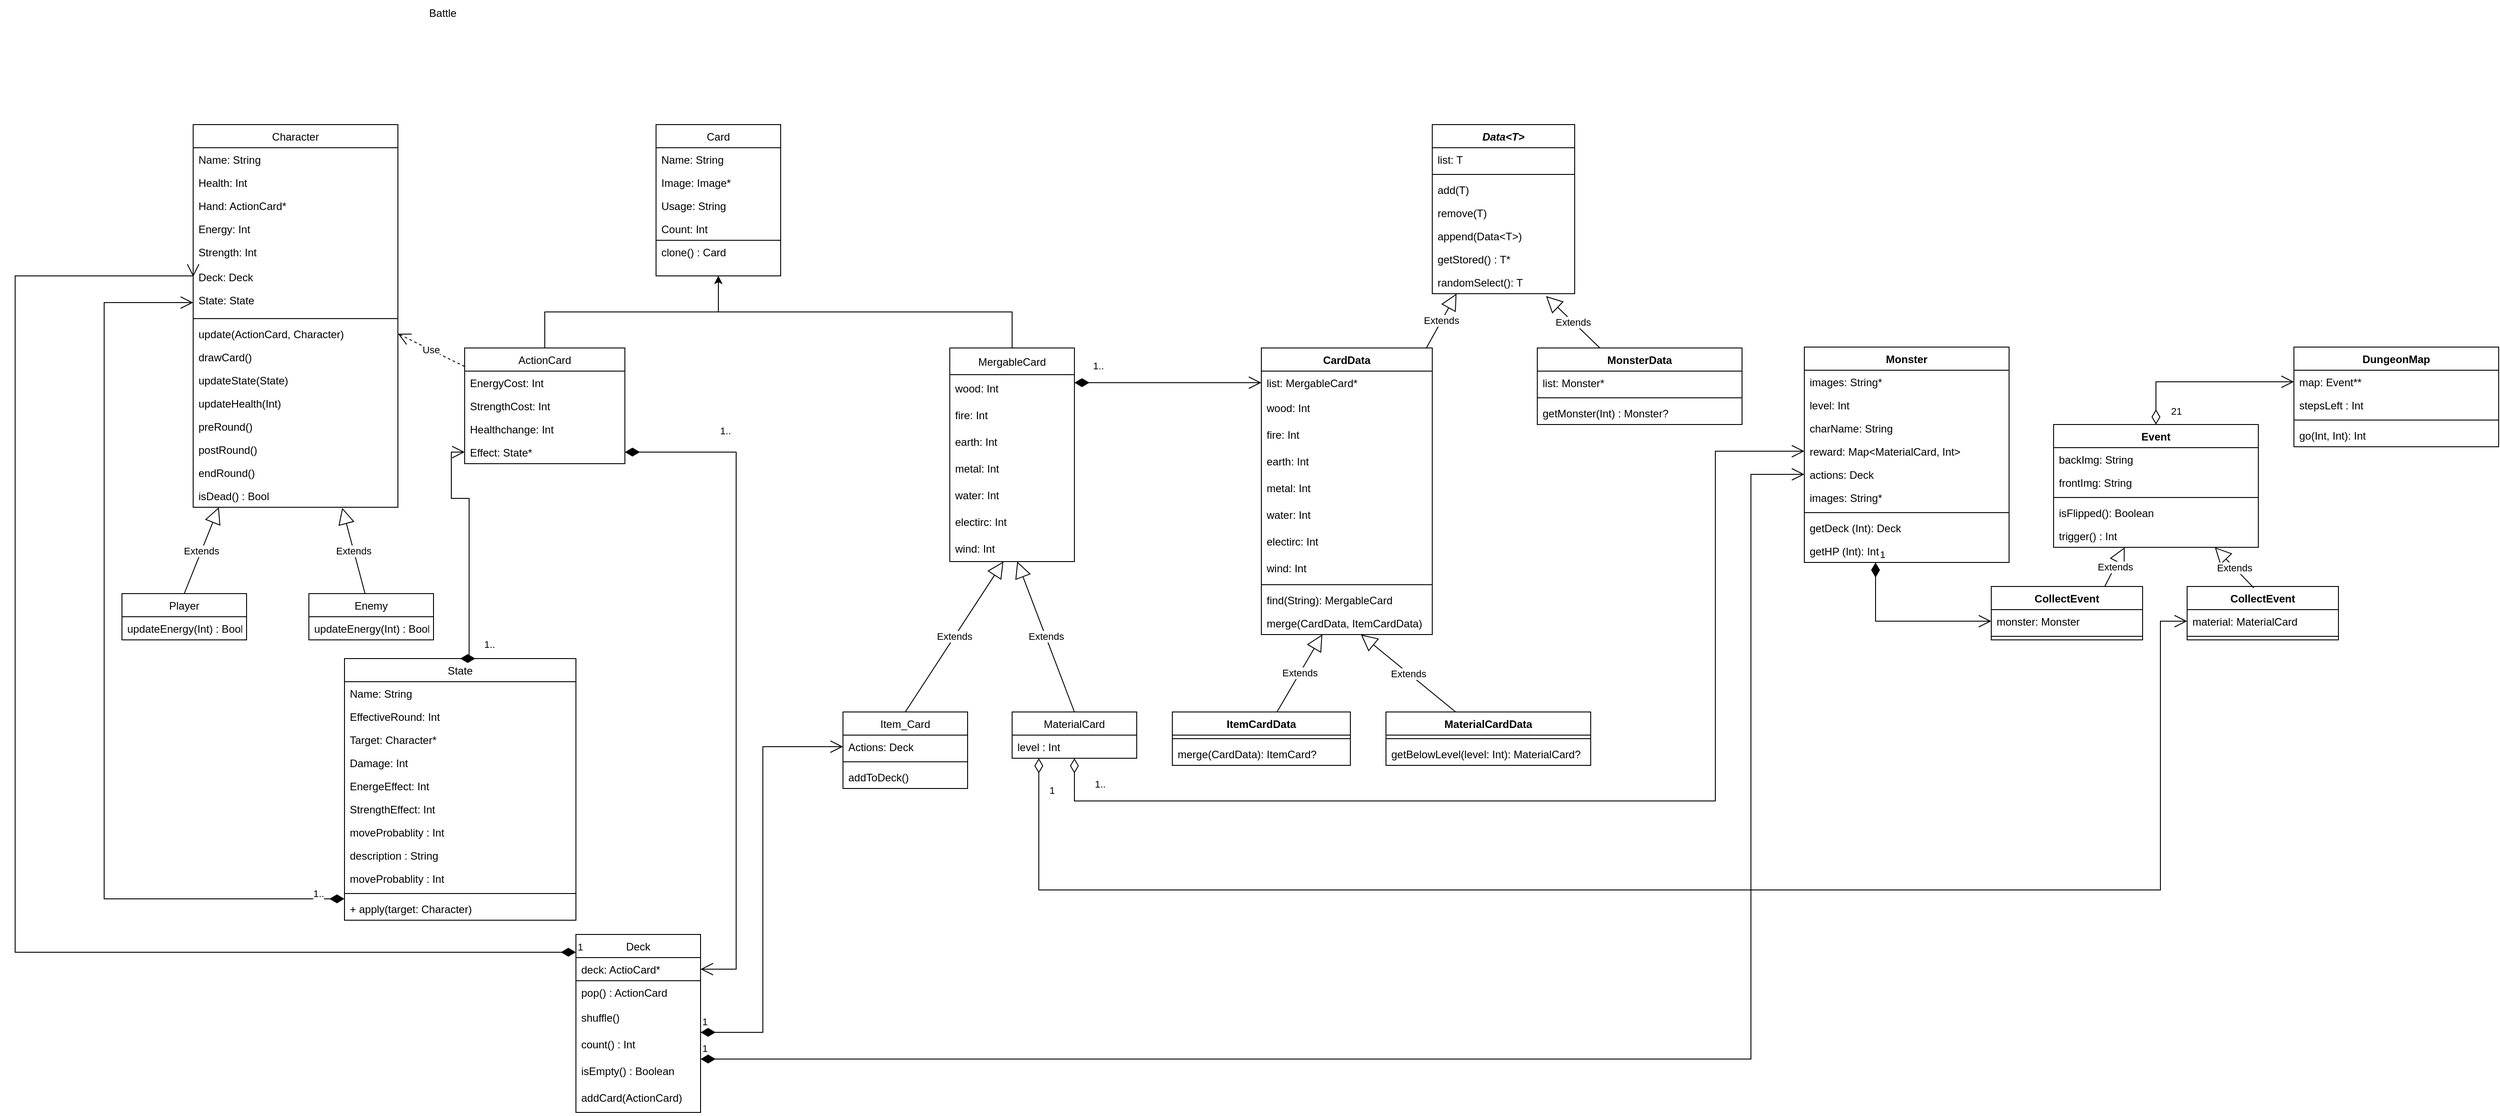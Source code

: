 <mxfile version="20.1.1" type="github">
  <diagram id="cSIMa4QUHb6lEiOD89_U" name="Page-1">
    <mxGraphModel dx="2714" dy="2231" grid="1" gridSize="10" guides="1" tooltips="1" connect="1" arrows="1" fold="1" page="1" pageScale="1" pageWidth="827" pageHeight="1169" math="0" shadow="0">
      <root>
        <mxCell id="0" />
        <mxCell id="1" parent="0" />
        <mxCell id="EJ1EdjsebkWO272Hhb9x-1" value="Player" style="swimlane;fontStyle=0;childLayout=stackLayout;horizontal=1;startSize=26;fillColor=none;horizontalStack=0;resizeParent=1;resizeParentMax=0;resizeLast=0;collapsible=1;marginBottom=0;" parent="1" vertex="1">
          <mxGeometry x="-270" y="-233" width="140" height="52" as="geometry" />
        </mxCell>
        <mxCell id="ngEIwyH2J2gvdWESKETZ-68" value="updateEnergy(Int) : Bool" style="text;strokeColor=default;fillColor=none;align=left;verticalAlign=top;spacingLeft=4;spacingRight=4;overflow=hidden;rotatable=0;points=[[0,0.5],[1,0.5]];portConstraint=eastwest;" vertex="1" parent="EJ1EdjsebkWO272Hhb9x-1">
          <mxGeometry y="26" width="140" height="26" as="geometry" />
        </mxCell>
        <mxCell id="EJ1EdjsebkWO272Hhb9x-5" value="Character" style="swimlane;fontStyle=0;childLayout=stackLayout;horizontal=1;startSize=26;fillColor=none;horizontalStack=0;resizeParent=1;resizeParentMax=0;resizeLast=0;collapsible=1;marginBottom=0;" parent="1" vertex="1">
          <mxGeometry x="-190" y="-760" width="230" height="430" as="geometry" />
        </mxCell>
        <mxCell id="EJ1EdjsebkWO272Hhb9x-7" value="Name: String" style="text;strokeColor=none;fillColor=none;align=left;verticalAlign=top;spacingLeft=4;spacingRight=4;overflow=hidden;rotatable=0;points=[[0,0.5],[1,0.5]];portConstraint=eastwest;" parent="EJ1EdjsebkWO272Hhb9x-5" vertex="1">
          <mxGeometry y="26" width="230" height="26" as="geometry" />
        </mxCell>
        <mxCell id="EJ1EdjsebkWO272Hhb9x-6" value="Health: Int" style="text;strokeColor=none;fillColor=none;align=left;verticalAlign=top;spacingLeft=4;spacingRight=4;overflow=hidden;rotatable=0;points=[[0,0.5],[1,0.5]];portConstraint=eastwest;" parent="EJ1EdjsebkWO272Hhb9x-5" vertex="1">
          <mxGeometry y="52" width="230" height="26" as="geometry" />
        </mxCell>
        <mxCell id="EJ1EdjsebkWO272Hhb9x-19" value="Hand: ActionCard*" style="text;strokeColor=none;fillColor=none;align=left;verticalAlign=top;spacingLeft=4;spacingRight=4;overflow=hidden;rotatable=0;points=[[0,0.5],[1,0.5]];portConstraint=eastwest;" parent="EJ1EdjsebkWO272Hhb9x-5" vertex="1">
          <mxGeometry y="78" width="230" height="26" as="geometry" />
        </mxCell>
        <mxCell id="EJ1EdjsebkWO272Hhb9x-2" value="Energy: Int" style="text;strokeColor=none;fillColor=none;align=left;verticalAlign=top;spacingLeft=4;spacingRight=4;overflow=hidden;rotatable=0;points=[[0,0.5],[1,0.5]];portConstraint=eastwest;" parent="EJ1EdjsebkWO272Hhb9x-5" vertex="1">
          <mxGeometry y="104" width="230" height="26" as="geometry" />
        </mxCell>
        <mxCell id="EJ1EdjsebkWO272Hhb9x-36" value="Strength: Int " style="text;strokeColor=none;fillColor=none;align=left;verticalAlign=top;spacingLeft=4;spacingRight=4;overflow=hidden;rotatable=0;points=[[0,0.5],[1,0.5]];portConstraint=eastwest;" parent="EJ1EdjsebkWO272Hhb9x-5" vertex="1">
          <mxGeometry y="130" width="230" height="28" as="geometry" />
        </mxCell>
        <mxCell id="EJ1EdjsebkWO272Hhb9x-8" value="Deck: Deck" style="text;strokeColor=none;fillColor=none;align=left;verticalAlign=top;spacingLeft=4;spacingRight=4;overflow=hidden;rotatable=0;points=[[0,0.5],[1,0.5]];portConstraint=eastwest;" parent="EJ1EdjsebkWO272Hhb9x-5" vertex="1">
          <mxGeometry y="158" width="230" height="26" as="geometry" />
        </mxCell>
        <mxCell id="EJ1EdjsebkWO272Hhb9x-20" value="State: State" style="text;strokeColor=none;fillColor=none;align=left;verticalAlign=top;spacingLeft=4;spacingRight=4;overflow=hidden;rotatable=0;points=[[0,0.5],[1,0.5]];portConstraint=eastwest;" parent="EJ1EdjsebkWO272Hhb9x-5" vertex="1">
          <mxGeometry y="184" width="230" height="30" as="geometry" />
        </mxCell>
        <mxCell id="EJ1EdjsebkWO272Hhb9x-25" value="" style="line;strokeWidth=1;fillColor=none;align=left;verticalAlign=middle;spacingTop=-1;spacingLeft=3;spacingRight=3;rotatable=0;labelPosition=right;points=[];portConstraint=eastwest;" parent="EJ1EdjsebkWO272Hhb9x-5" vertex="1">
          <mxGeometry y="214" width="230" height="8" as="geometry" />
        </mxCell>
        <mxCell id="EJ1EdjsebkWO272Hhb9x-24" value="update(ActionCard, Character)" style="text;strokeColor=none;fillColor=none;align=left;verticalAlign=top;spacingLeft=4;spacingRight=4;overflow=hidden;rotatable=0;points=[[0,0.5],[1,0.5]];portConstraint=eastwest;" parent="EJ1EdjsebkWO272Hhb9x-5" vertex="1">
          <mxGeometry y="222" width="230" height="26" as="geometry" />
        </mxCell>
        <mxCell id="EJ1EdjsebkWO272Hhb9x-26" value="drawCard()" style="text;strokeColor=none;fillColor=none;align=left;verticalAlign=top;spacingLeft=4;spacingRight=4;overflow=hidden;rotatable=0;points=[[0,0.5],[1,0.5]];portConstraint=eastwest;" parent="EJ1EdjsebkWO272Hhb9x-5" vertex="1">
          <mxGeometry y="248" width="230" height="26" as="geometry" />
        </mxCell>
        <mxCell id="EJ1EdjsebkWO272Hhb9x-27" value="updateState(State)" style="text;strokeColor=none;fillColor=none;align=left;verticalAlign=top;spacingLeft=4;spacingRight=4;overflow=hidden;rotatable=0;points=[[0,0.5],[1,0.5]];portConstraint=eastwest;" parent="EJ1EdjsebkWO272Hhb9x-5" vertex="1">
          <mxGeometry y="274" width="230" height="26" as="geometry" />
        </mxCell>
        <mxCell id="EJ1EdjsebkWO272Hhb9x-34" value="updateHealth(Int)" style="text;strokeColor=none;fillColor=none;align=left;verticalAlign=top;spacingLeft=4;spacingRight=4;overflow=hidden;rotatable=0;points=[[0,0.5],[1,0.5]];portConstraint=eastwest;" parent="EJ1EdjsebkWO272Hhb9x-5" vertex="1">
          <mxGeometry y="300" width="230" height="26" as="geometry" />
        </mxCell>
        <mxCell id="ngEIwyH2J2gvdWESKETZ-41" value="preRound() " style="text;strokeColor=none;fillColor=none;align=left;verticalAlign=top;spacingLeft=4;spacingRight=4;overflow=hidden;rotatable=0;points=[[0,0.5],[1,0.5]];portConstraint=eastwest;" vertex="1" parent="EJ1EdjsebkWO272Hhb9x-5">
          <mxGeometry y="326" width="230" height="26" as="geometry" />
        </mxCell>
        <mxCell id="ngEIwyH2J2gvdWESKETZ-42" value="postRound() " style="text;strokeColor=none;fillColor=none;align=left;verticalAlign=top;spacingLeft=4;spacingRight=4;overflow=hidden;rotatable=0;points=[[0,0.5],[1,0.5]];portConstraint=eastwest;" vertex="1" parent="EJ1EdjsebkWO272Hhb9x-5">
          <mxGeometry y="352" width="230" height="26" as="geometry" />
        </mxCell>
        <mxCell id="EJ1EdjsebkWO272Hhb9x-42" value="endRound() " style="text;strokeColor=none;fillColor=none;align=left;verticalAlign=top;spacingLeft=4;spacingRight=4;overflow=hidden;rotatable=0;points=[[0,0.5],[1,0.5]];portConstraint=eastwest;" parent="EJ1EdjsebkWO272Hhb9x-5" vertex="1">
          <mxGeometry y="378" width="230" height="26" as="geometry" />
        </mxCell>
        <mxCell id="EJ1EdjsebkWO272Hhb9x-41" value="isDead() : Bool" style="text;strokeColor=none;fillColor=none;align=left;verticalAlign=top;spacingLeft=4;spacingRight=4;overflow=hidden;rotatable=0;points=[[0,0.5],[1,0.5]];portConstraint=eastwest;" parent="EJ1EdjsebkWO272Hhb9x-5" vertex="1">
          <mxGeometry y="404" width="230" height="26" as="geometry" />
        </mxCell>
        <mxCell id="EJ1EdjsebkWO272Hhb9x-14" value="Enemy" style="swimlane;fontStyle=0;childLayout=stackLayout;horizontal=1;startSize=26;fillColor=none;horizontalStack=0;resizeParent=1;resizeParentMax=0;resizeLast=0;collapsible=1;marginBottom=0;" parent="1" vertex="1">
          <mxGeometry x="-60" y="-233" width="140" height="52" as="geometry" />
        </mxCell>
        <mxCell id="ngEIwyH2J2gvdWESKETZ-70" value="updateEnergy(Int) : Bool" style="text;strokeColor=default;fillColor=none;align=left;verticalAlign=top;spacingLeft=4;spacingRight=4;overflow=hidden;rotatable=0;points=[[0,0.5],[1,0.5]];portConstraint=eastwest;" vertex="1" parent="EJ1EdjsebkWO272Hhb9x-14">
          <mxGeometry y="26" width="140" height="26" as="geometry" />
        </mxCell>
        <mxCell id="EJ1EdjsebkWO272Hhb9x-46" value="Card" style="swimlane;fontStyle=0;childLayout=stackLayout;horizontal=1;startSize=26;fillColor=none;horizontalStack=0;resizeParent=1;resizeParentMax=0;resizeLast=0;collapsible=1;marginBottom=0;" parent="1" vertex="1">
          <mxGeometry x="330" y="-760" width="140" height="170" as="geometry" />
        </mxCell>
        <mxCell id="EJ1EdjsebkWO272Hhb9x-47" value="Name: String" style="text;strokeColor=none;fillColor=none;align=left;verticalAlign=top;spacingLeft=4;spacingRight=4;overflow=hidden;rotatable=0;points=[[0,0.5],[1,0.5]];portConstraint=eastwest;" parent="EJ1EdjsebkWO272Hhb9x-46" vertex="1">
          <mxGeometry y="26" width="140" height="26" as="geometry" />
        </mxCell>
        <mxCell id="EJ1EdjsebkWO272Hhb9x-48" value="Image: Image*" style="text;strokeColor=none;fillColor=none;align=left;verticalAlign=top;spacingLeft=4;spacingRight=4;overflow=hidden;rotatable=0;points=[[0,0.5],[1,0.5]];portConstraint=eastwest;" parent="EJ1EdjsebkWO272Hhb9x-46" vertex="1">
          <mxGeometry y="52" width="140" height="26" as="geometry" />
        </mxCell>
        <mxCell id="ngEIwyH2J2gvdWESKETZ-14" value="Usage: String" style="text;strokeColor=none;fillColor=none;align=left;verticalAlign=top;spacingLeft=4;spacingRight=4;overflow=hidden;rotatable=0;points=[[0,0.5],[1,0.5]];portConstraint=eastwest;" vertex="1" parent="EJ1EdjsebkWO272Hhb9x-46">
          <mxGeometry y="78" width="140" height="26" as="geometry" />
        </mxCell>
        <mxCell id="EJ1EdjsebkWO272Hhb9x-57" value="Count: Int" style="text;strokeColor=none;fillColor=none;align=left;verticalAlign=top;spacingLeft=4;spacingRight=4;overflow=hidden;rotatable=0;points=[[0,0.5],[1,0.5]];portConstraint=eastwest;" parent="EJ1EdjsebkWO272Hhb9x-46" vertex="1">
          <mxGeometry y="104" width="140" height="26" as="geometry" />
        </mxCell>
        <mxCell id="ngEIwyH2J2gvdWESKETZ-13" value="clone() : Card" style="text;strokeColor=default;fillColor=none;align=left;verticalAlign=top;spacingLeft=4;spacingRight=4;overflow=hidden;rotatable=0;points=[[0,0.5],[1,0.5]];portConstraint=eastwest;" vertex="1" parent="EJ1EdjsebkWO272Hhb9x-46">
          <mxGeometry y="130" width="140" height="40" as="geometry" />
        </mxCell>
        <mxCell id="ngEIwyH2J2gvdWESKETZ-30" style="edgeStyle=orthogonalEdgeStyle;rounded=0;orthogonalLoop=1;jettySize=auto;html=1;exitX=0.5;exitY=0;exitDx=0;exitDy=0;" edge="1" parent="1" source="EJ1EdjsebkWO272Hhb9x-60" target="EJ1EdjsebkWO272Hhb9x-46">
          <mxGeometry relative="1" as="geometry" />
        </mxCell>
        <mxCell id="EJ1EdjsebkWO272Hhb9x-60" value="ActionCard" style="swimlane;fontStyle=0;childLayout=stackLayout;horizontal=1;startSize=26;fillColor=none;horizontalStack=0;resizeParent=1;resizeParentMax=0;resizeLast=0;collapsible=1;marginBottom=0;" parent="1" vertex="1">
          <mxGeometry x="115" y="-509" width="180" height="130" as="geometry" />
        </mxCell>
        <mxCell id="EJ1EdjsebkWO272Hhb9x-49" value="EnergyCost: Int" style="text;strokeColor=none;fillColor=none;align=left;verticalAlign=top;spacingLeft=4;spacingRight=4;overflow=hidden;rotatable=0;points=[[0,0.5],[1,0.5]];portConstraint=eastwest;" parent="EJ1EdjsebkWO272Hhb9x-60" vertex="1">
          <mxGeometry y="26" width="180" height="26" as="geometry" />
        </mxCell>
        <mxCell id="EJ1EdjsebkWO272Hhb9x-95" value="StrengthCost: Int" style="text;strokeColor=none;fillColor=none;align=left;verticalAlign=top;spacingLeft=4;spacingRight=4;overflow=hidden;rotatable=0;points=[[0,0.5],[1,0.5]];portConstraint=eastwest;" parent="EJ1EdjsebkWO272Hhb9x-60" vertex="1">
          <mxGeometry y="52" width="180" height="26" as="geometry" />
        </mxCell>
        <mxCell id="EJ1EdjsebkWO272Hhb9x-56" value="Healthchange: Int" style="text;strokeColor=none;fillColor=none;align=left;verticalAlign=top;spacingLeft=4;spacingRight=4;overflow=hidden;rotatable=0;points=[[0,0.5],[1,0.5]];portConstraint=eastwest;" parent="EJ1EdjsebkWO272Hhb9x-60" vertex="1">
          <mxGeometry y="78" width="180" height="26" as="geometry" />
        </mxCell>
        <mxCell id="EJ1EdjsebkWO272Hhb9x-97" value="Effect: State*" style="text;strokeColor=none;fillColor=none;align=left;verticalAlign=top;spacingLeft=4;spacingRight=4;overflow=hidden;rotatable=0;points=[[0,0.5],[1,0.5]];portConstraint=eastwest;" parent="EJ1EdjsebkWO272Hhb9x-60" vertex="1">
          <mxGeometry y="104" width="180" height="26" as="geometry" />
        </mxCell>
        <mxCell id="EJ1EdjsebkWO272Hhb9x-73" value="Item_Card" style="swimlane;fontStyle=0;childLayout=stackLayout;horizontal=1;startSize=26;fillColor=none;horizontalStack=0;resizeParent=1;resizeParentMax=0;resizeLast=0;collapsible=1;marginBottom=0;" parent="1" vertex="1">
          <mxGeometry x="540" y="-100" width="140" height="86" as="geometry" />
        </mxCell>
        <mxCell id="EJ1EdjsebkWO272Hhb9x-75" value="Actions: Deck" style="text;strokeColor=none;fillColor=none;align=left;verticalAlign=top;spacingLeft=4;spacingRight=4;overflow=hidden;rotatable=0;points=[[0,0.5],[1,0.5]];portConstraint=eastwest;" parent="EJ1EdjsebkWO272Hhb9x-73" vertex="1">
          <mxGeometry y="26" width="140" height="26" as="geometry" />
        </mxCell>
        <mxCell id="EJ1EdjsebkWO272Hhb9x-76" value="" style="line;strokeWidth=1;fillColor=none;align=left;verticalAlign=middle;spacingTop=-1;spacingLeft=3;spacingRight=3;rotatable=0;labelPosition=right;points=[];portConstraint=eastwest;" parent="EJ1EdjsebkWO272Hhb9x-73" vertex="1">
          <mxGeometry y="52" width="140" height="8" as="geometry" />
        </mxCell>
        <mxCell id="EJ1EdjsebkWO272Hhb9x-77" value="addToDeck()" style="text;strokeColor=none;fillColor=none;align=left;verticalAlign=top;spacingLeft=4;spacingRight=4;overflow=hidden;rotatable=0;points=[[0,0.5],[1,0.5]];portConstraint=eastwest;" parent="EJ1EdjsebkWO272Hhb9x-73" vertex="1">
          <mxGeometry y="60" width="140" height="26" as="geometry" />
        </mxCell>
        <mxCell id="EJ1EdjsebkWO272Hhb9x-78" value="MaterialCard" style="swimlane;fontStyle=0;childLayout=stackLayout;horizontal=1;startSize=26;fillColor=none;horizontalStack=0;resizeParent=1;resizeParentMax=0;resizeLast=0;collapsible=1;marginBottom=0;" parent="1" vertex="1">
          <mxGeometry x="730" y="-100" width="140" height="52" as="geometry" />
        </mxCell>
        <mxCell id="EJ1EdjsebkWO272Hhb9x-79" value="level : Int" style="text;strokeColor=none;fillColor=none;align=left;verticalAlign=top;spacingLeft=4;spacingRight=4;overflow=hidden;rotatable=0;points=[[0,0.5],[1,0.5]];portConstraint=eastwest;" parent="EJ1EdjsebkWO272Hhb9x-78" vertex="1">
          <mxGeometry y="26" width="140" height="26" as="geometry" />
        </mxCell>
        <mxCell id="EJ1EdjsebkWO272Hhb9x-98" value="State" style="swimlane;fontStyle=0;childLayout=stackLayout;horizontal=1;startSize=26;fillColor=none;horizontalStack=0;resizeParent=1;resizeParentMax=0;resizeLast=0;collapsible=1;marginBottom=0;" parent="1" vertex="1">
          <mxGeometry x="-20" y="-160" width="260" height="294" as="geometry" />
        </mxCell>
        <mxCell id="EJ1EdjsebkWO272Hhb9x-101" value="Name: String" style="text;strokeColor=none;fillColor=none;align=left;verticalAlign=top;spacingLeft=4;spacingRight=4;overflow=hidden;rotatable=0;points=[[0,0.5],[1,0.5]];portConstraint=eastwest;" parent="EJ1EdjsebkWO272Hhb9x-98" vertex="1">
          <mxGeometry y="26" width="260" height="26" as="geometry" />
        </mxCell>
        <mxCell id="EJ1EdjsebkWO272Hhb9x-99" value="EffectiveRound: Int" style="text;strokeColor=none;fillColor=none;align=left;verticalAlign=top;spacingLeft=4;spacingRight=4;overflow=hidden;rotatable=0;points=[[0,0.5],[1,0.5]];portConstraint=eastwest;" parent="EJ1EdjsebkWO272Hhb9x-98" vertex="1">
          <mxGeometry y="52" width="260" height="26" as="geometry" />
        </mxCell>
        <mxCell id="EJ1EdjsebkWO272Hhb9x-105" value="Target: Character*" style="text;strokeColor=none;fillColor=none;align=left;verticalAlign=top;spacingLeft=4;spacingRight=4;overflow=hidden;rotatable=0;points=[[0,0.5],[1,0.5]];portConstraint=eastwest;" parent="EJ1EdjsebkWO272Hhb9x-98" vertex="1">
          <mxGeometry y="78" width="260" height="26" as="geometry" />
        </mxCell>
        <mxCell id="EJ1EdjsebkWO272Hhb9x-100" value="Damage: Int" style="text;strokeColor=none;fillColor=none;align=left;verticalAlign=top;spacingLeft=4;spacingRight=4;overflow=hidden;rotatable=0;points=[[0,0.5],[1,0.5]];portConstraint=eastwest;" parent="EJ1EdjsebkWO272Hhb9x-98" vertex="1">
          <mxGeometry y="104" width="260" height="26" as="geometry" />
        </mxCell>
        <mxCell id="EJ1EdjsebkWO272Hhb9x-106" value="EnergeEffect: Int" style="text;strokeColor=none;fillColor=none;align=left;verticalAlign=top;spacingLeft=4;spacingRight=4;overflow=hidden;rotatable=0;points=[[0,0.5],[1,0.5]];portConstraint=eastwest;" parent="EJ1EdjsebkWO272Hhb9x-98" vertex="1">
          <mxGeometry y="130" width="260" height="26" as="geometry" />
        </mxCell>
        <mxCell id="EJ1EdjsebkWO272Hhb9x-107" value="StrengthEffect: Int" style="text;strokeColor=none;fillColor=none;align=left;verticalAlign=top;spacingLeft=4;spacingRight=4;overflow=hidden;rotatable=0;points=[[0,0.5],[1,0.5]];portConstraint=eastwest;" parent="EJ1EdjsebkWO272Hhb9x-98" vertex="1">
          <mxGeometry y="156" width="260" height="26" as="geometry" />
        </mxCell>
        <mxCell id="ngEIwyH2J2gvdWESKETZ-34" value="moveProbablity : Int" style="text;strokeColor=none;fillColor=none;align=left;verticalAlign=top;spacingLeft=4;spacingRight=4;overflow=hidden;rotatable=0;points=[[0,0.5],[1,0.5]];portConstraint=eastwest;" vertex="1" parent="EJ1EdjsebkWO272Hhb9x-98">
          <mxGeometry y="182" width="260" height="26" as="geometry" />
        </mxCell>
        <mxCell id="EJ1EdjsebkWO272Hhb9x-104" value="description : String" style="text;strokeColor=none;fillColor=none;align=left;verticalAlign=top;spacingLeft=4;spacingRight=4;overflow=hidden;rotatable=0;points=[[0,0.5],[1,0.5]];portConstraint=eastwest;" parent="EJ1EdjsebkWO272Hhb9x-98" vertex="1">
          <mxGeometry y="208" width="260" height="26" as="geometry" />
        </mxCell>
        <mxCell id="ngEIwyH2J2gvdWESKETZ-33" value="moveProbablity : Int" style="text;strokeColor=none;fillColor=none;align=left;verticalAlign=top;spacingLeft=4;spacingRight=4;overflow=hidden;rotatable=0;points=[[0,0.5],[1,0.5]];portConstraint=eastwest;" vertex="1" parent="EJ1EdjsebkWO272Hhb9x-98">
          <mxGeometry y="234" width="260" height="26" as="geometry" />
        </mxCell>
        <mxCell id="EJ1EdjsebkWO272Hhb9x-102" value="" style="line;strokeWidth=1;fillColor=none;align=left;verticalAlign=middle;spacingTop=-1;spacingLeft=3;spacingRight=3;rotatable=0;labelPosition=right;points=[];portConstraint=eastwest;" parent="EJ1EdjsebkWO272Hhb9x-98" vertex="1">
          <mxGeometry y="260" width="260" height="8" as="geometry" />
        </mxCell>
        <mxCell id="EJ1EdjsebkWO272Hhb9x-103" value="+ apply(target: Character)" style="text;strokeColor=none;fillColor=none;align=left;verticalAlign=top;spacingLeft=4;spacingRight=4;overflow=hidden;rotatable=0;points=[[0,0.5],[1,0.5]];portConstraint=eastwest;fontStyle=0" parent="EJ1EdjsebkWO272Hhb9x-98" vertex="1">
          <mxGeometry y="268" width="260" height="26" as="geometry" />
        </mxCell>
        <mxCell id="ngEIwyH2J2gvdWESKETZ-28" style="edgeStyle=orthogonalEdgeStyle;rounded=0;orthogonalLoop=1;jettySize=auto;html=1;exitX=0.5;exitY=0;exitDx=0;exitDy=0;" edge="1" parent="1" source="ngEIwyH2J2gvdWESKETZ-6" target="EJ1EdjsebkWO272Hhb9x-46">
          <mxGeometry relative="1" as="geometry" />
        </mxCell>
        <mxCell id="ngEIwyH2J2gvdWESKETZ-6" value="MergableCard" style="swimlane;fontStyle=0;childLayout=stackLayout;horizontal=1;startSize=30;horizontalStack=0;resizeParent=1;resizeParentMax=0;resizeLast=0;collapsible=1;marginBottom=0;" vertex="1" parent="1">
          <mxGeometry x="660" y="-509" width="140" height="240" as="geometry" />
        </mxCell>
        <mxCell id="ngEIwyH2J2gvdWESKETZ-7" value="wood: Int" style="text;strokeColor=none;fillColor=none;align=left;verticalAlign=middle;spacingLeft=4;spacingRight=4;overflow=hidden;points=[[0,0.5],[1,0.5]];portConstraint=eastwest;rotatable=0;" vertex="1" parent="ngEIwyH2J2gvdWESKETZ-6">
          <mxGeometry y="30" width="140" height="30" as="geometry" />
        </mxCell>
        <mxCell id="ngEIwyH2J2gvdWESKETZ-8" value="fire: Int" style="text;strokeColor=none;fillColor=none;align=left;verticalAlign=middle;spacingLeft=4;spacingRight=4;overflow=hidden;points=[[0,0.5],[1,0.5]];portConstraint=eastwest;rotatable=0;" vertex="1" parent="ngEIwyH2J2gvdWESKETZ-6">
          <mxGeometry y="60" width="140" height="30" as="geometry" />
        </mxCell>
        <mxCell id="ngEIwyH2J2gvdWESKETZ-16" value="earth: Int" style="text;strokeColor=none;fillColor=none;align=left;verticalAlign=middle;spacingLeft=4;spacingRight=4;overflow=hidden;points=[[0,0.5],[1,0.5]];portConstraint=eastwest;rotatable=0;" vertex="1" parent="ngEIwyH2J2gvdWESKETZ-6">
          <mxGeometry y="90" width="140" height="30" as="geometry" />
        </mxCell>
        <mxCell id="ngEIwyH2J2gvdWESKETZ-9" value="metal: Int" style="text;strokeColor=none;fillColor=none;align=left;verticalAlign=middle;spacingLeft=4;spacingRight=4;overflow=hidden;points=[[0,0.5],[1,0.5]];portConstraint=eastwest;rotatable=0;" vertex="1" parent="ngEIwyH2J2gvdWESKETZ-6">
          <mxGeometry y="120" width="140" height="30" as="geometry" />
        </mxCell>
        <mxCell id="ngEIwyH2J2gvdWESKETZ-17" value="water: Int" style="text;strokeColor=none;fillColor=none;align=left;verticalAlign=middle;spacingLeft=4;spacingRight=4;overflow=hidden;points=[[0,0.5],[1,0.5]];portConstraint=eastwest;rotatable=0;" vertex="1" parent="ngEIwyH2J2gvdWESKETZ-6">
          <mxGeometry y="150" width="140" height="30" as="geometry" />
        </mxCell>
        <mxCell id="ngEIwyH2J2gvdWESKETZ-19" value="electirc: Int" style="text;strokeColor=none;fillColor=none;align=left;verticalAlign=middle;spacingLeft=4;spacingRight=4;overflow=hidden;points=[[0,0.5],[1,0.5]];portConstraint=eastwest;rotatable=0;" vertex="1" parent="ngEIwyH2J2gvdWESKETZ-6">
          <mxGeometry y="180" width="140" height="30" as="geometry" />
        </mxCell>
        <mxCell id="ngEIwyH2J2gvdWESKETZ-18" value="wind: Int" style="text;strokeColor=none;fillColor=none;align=left;verticalAlign=middle;spacingLeft=4;spacingRight=4;overflow=hidden;points=[[0,0.5],[1,0.5]];portConstraint=eastwest;rotatable=0;" vertex="1" parent="ngEIwyH2J2gvdWESKETZ-6">
          <mxGeometry y="210" width="140" height="30" as="geometry" />
        </mxCell>
        <mxCell id="ngEIwyH2J2gvdWESKETZ-40" value="Use" style="endArrow=open;endSize=12;dashed=1;html=1;rounded=0;entryX=1;entryY=0.5;entryDx=0;entryDy=0;" edge="1" parent="1" source="EJ1EdjsebkWO272Hhb9x-60" target="EJ1EdjsebkWO272Hhb9x-24">
          <mxGeometry width="160" relative="1" as="geometry">
            <mxPoint x="-70" y="-510" as="sourcePoint" />
            <mxPoint x="-10" y="-500" as="targetPoint" />
          </mxGeometry>
        </mxCell>
        <mxCell id="ngEIwyH2J2gvdWESKETZ-48" value="Deck" style="swimlane;fontStyle=0;childLayout=stackLayout;horizontal=1;startSize=26;fillColor=none;horizontalStack=0;resizeParent=1;resizeParentMax=0;resizeLast=0;collapsible=1;marginBottom=0;" vertex="1" parent="1">
          <mxGeometry x="240" y="150" width="140" height="200" as="geometry" />
        </mxCell>
        <mxCell id="ngEIwyH2J2gvdWESKETZ-49" value="deck: ActioCard*" style="text;strokeColor=default;fillColor=none;align=left;verticalAlign=top;spacingLeft=4;spacingRight=4;overflow=hidden;rotatable=0;points=[[0,0.5],[1,0.5]];portConstraint=eastwest;" vertex="1" parent="ngEIwyH2J2gvdWESKETZ-48">
          <mxGeometry y="26" width="140" height="26" as="geometry" />
        </mxCell>
        <mxCell id="ngEIwyH2J2gvdWESKETZ-53" value="pop() : ActionCard" style="text;strokeColor=none;fillColor=none;align=left;verticalAlign=top;spacingLeft=4;spacingRight=4;overflow=hidden;rotatable=0;points=[[0,0.5],[1,0.5]];portConstraint=eastwest;" vertex="1" parent="ngEIwyH2J2gvdWESKETZ-48">
          <mxGeometry y="52" width="140" height="28" as="geometry" />
        </mxCell>
        <mxCell id="ngEIwyH2J2gvdWESKETZ-55" value="shuffle() " style="text;strokeColor=none;fillColor=none;align=left;verticalAlign=top;spacingLeft=4;spacingRight=4;overflow=hidden;rotatable=0;points=[[0,0.5],[1,0.5]];portConstraint=eastwest;" vertex="1" parent="ngEIwyH2J2gvdWESKETZ-48">
          <mxGeometry y="80" width="140" height="30" as="geometry" />
        </mxCell>
        <mxCell id="ngEIwyH2J2gvdWESKETZ-54" value="count() : Int" style="text;strokeColor=none;fillColor=none;align=left;verticalAlign=top;spacingLeft=4;spacingRight=4;overflow=hidden;rotatable=0;points=[[0,0.5],[1,0.5]];portConstraint=eastwest;" vertex="1" parent="ngEIwyH2J2gvdWESKETZ-48">
          <mxGeometry y="110" width="140" height="30" as="geometry" />
        </mxCell>
        <mxCell id="ngEIwyH2J2gvdWESKETZ-57" value="isEmpty() : Boolean" style="text;strokeColor=none;fillColor=none;align=left;verticalAlign=top;spacingLeft=4;spacingRight=4;overflow=hidden;rotatable=0;points=[[0,0.5],[1,0.5]];portConstraint=eastwest;" vertex="1" parent="ngEIwyH2J2gvdWESKETZ-48">
          <mxGeometry y="140" width="140" height="30" as="geometry" />
        </mxCell>
        <mxCell id="ngEIwyH2J2gvdWESKETZ-56" value="addCard(ActionCard)" style="text;strokeColor=none;fillColor=none;align=left;verticalAlign=top;spacingLeft=4;spacingRight=4;overflow=hidden;rotatable=0;points=[[0,0.5],[1,0.5]];portConstraint=eastwest;" vertex="1" parent="ngEIwyH2J2gvdWESKETZ-48">
          <mxGeometry y="170" width="140" height="30" as="geometry" />
        </mxCell>
        <mxCell id="ngEIwyH2J2gvdWESKETZ-61" value="1..&amp;nbsp;" style="endArrow=open;html=1;endSize=12;startArrow=diamondThin;startSize=14;startFill=1;edgeStyle=orthogonalEdgeStyle;align=left;verticalAlign=bottom;rounded=0;exitX=0.5;exitY=0;exitDx=0;exitDy=0;entryX=0;entryY=0.5;entryDx=0;entryDy=0;" edge="1" parent="1" source="EJ1EdjsebkWO272Hhb9x-98" target="EJ1EdjsebkWO272Hhb9x-97">
          <mxGeometry x="-0.879" y="-15" relative="1" as="geometry">
            <mxPoint x="-100" y="-310" as="sourcePoint" />
            <mxPoint x="180" y="-370" as="targetPoint" />
            <Array as="points">
              <mxPoint x="120" y="-340" />
              <mxPoint x="100" y="-340" />
              <mxPoint x="100" y="-392" />
            </Array>
            <mxPoint as="offset" />
          </mxGeometry>
        </mxCell>
        <mxCell id="ngEIwyH2J2gvdWESKETZ-62" value="1..&amp;nbsp;" style="endArrow=open;html=1;endSize=12;startArrow=diamondThin;startSize=14;startFill=1;edgeStyle=orthogonalEdgeStyle;align=left;verticalAlign=bottom;rounded=0;entryX=1;entryY=0.5;entryDx=0;entryDy=0;" edge="1" parent="1" source="EJ1EdjsebkWO272Hhb9x-97" target="ngEIwyH2J2gvdWESKETZ-49">
          <mxGeometry x="-0.72" y="15" relative="1" as="geometry">
            <mxPoint x="-100" y="-310" as="sourcePoint" />
            <mxPoint x="60" y="-310" as="targetPoint" />
            <Array as="points">
              <mxPoint x="420" y="-392" />
              <mxPoint x="420" y="189" />
            </Array>
            <mxPoint as="offset" />
          </mxGeometry>
        </mxCell>
        <mxCell id="ngEIwyH2J2gvdWESKETZ-64" value="1" style="endArrow=open;html=1;endSize=12;startArrow=diamondThin;startSize=14;startFill=1;edgeStyle=orthogonalEdgeStyle;align=left;verticalAlign=bottom;rounded=0;entryX=0;entryY=0.5;entryDx=0;entryDy=0;" edge="1" parent="1" source="ngEIwyH2J2gvdWESKETZ-48" target="EJ1EdjsebkWO272Hhb9x-8">
          <mxGeometry x="-1" y="3" relative="1" as="geometry">
            <mxPoint x="-130" y="-110" as="sourcePoint" />
            <mxPoint x="-320" y="-360" as="targetPoint" />
            <Array as="points">
              <mxPoint x="-390" y="170" />
              <mxPoint x="-390" y="-590" />
              <mxPoint x="-190" y="-590" />
            </Array>
          </mxGeometry>
        </mxCell>
        <mxCell id="ngEIwyH2J2gvdWESKETZ-65" value="1.." style="endArrow=open;html=1;endSize=12;startArrow=diamondThin;startSize=14;startFill=1;edgeStyle=orthogonalEdgeStyle;align=left;verticalAlign=bottom;rounded=0;" edge="1" parent="1" source="EJ1EdjsebkWO272Hhb9x-98" target="EJ1EdjsebkWO272Hhb9x-20">
          <mxGeometry x="-0.928" y="3" relative="1" as="geometry">
            <mxPoint x="110" as="sourcePoint" />
            <mxPoint x="-75" y="-570" as="targetPoint" />
            <Array as="points">
              <mxPoint x="-290" y="110" />
              <mxPoint x="-290" y="-560" />
            </Array>
            <mxPoint as="offset" />
          </mxGeometry>
        </mxCell>
        <mxCell id="ngEIwyH2J2gvdWESKETZ-67" value="Extends" style="endArrow=block;endSize=16;endFill=0;html=1;rounded=0;exitX=0.5;exitY=0;exitDx=0;exitDy=0;" edge="1" parent="1" source="EJ1EdjsebkWO272Hhb9x-1" target="EJ1EdjsebkWO272Hhb9x-5">
          <mxGeometry width="160" relative="1" as="geometry">
            <mxPoint x="-100" y="-410" as="sourcePoint" />
            <mxPoint x="-260" y="-660" as="targetPoint" />
          </mxGeometry>
        </mxCell>
        <mxCell id="ngEIwyH2J2gvdWESKETZ-69" value="Extends" style="endArrow=block;endSize=16;endFill=0;html=1;rounded=0;entryX=0.728;entryY=1.023;entryDx=0;entryDy=0;entryPerimeter=0;" edge="1" parent="1" source="EJ1EdjsebkWO272Hhb9x-14" target="EJ1EdjsebkWO272Hhb9x-41">
          <mxGeometry width="160" relative="1" as="geometry">
            <mxPoint x="-190" y="-223" as="sourcePoint" />
            <mxPoint x="-149.793" y="-324" as="targetPoint" />
          </mxGeometry>
        </mxCell>
        <mxCell id="ngEIwyH2J2gvdWESKETZ-71" value="CardData" style="swimlane;fontStyle=1;align=center;verticalAlign=top;childLayout=stackLayout;horizontal=1;startSize=26;horizontalStack=0;resizeParent=1;resizeParentMax=0;resizeLast=0;collapsible=1;marginBottom=0;strokeColor=default;" vertex="1" parent="1">
          <mxGeometry x="1010" y="-509" width="192" height="322" as="geometry" />
        </mxCell>
        <mxCell id="ngEIwyH2J2gvdWESKETZ-94" value="list: MergableCard*" style="text;strokeColor=none;fillColor=none;align=left;verticalAlign=top;spacingLeft=4;spacingRight=4;overflow=hidden;rotatable=0;points=[[0,0.5],[1,0.5]];portConstraint=eastwest;" vertex="1" parent="ngEIwyH2J2gvdWESKETZ-71">
          <mxGeometry y="26" width="192" height="26" as="geometry" />
        </mxCell>
        <mxCell id="ngEIwyH2J2gvdWESKETZ-87" value="wood: Int" style="text;strokeColor=none;fillColor=none;align=left;verticalAlign=middle;spacingLeft=4;spacingRight=4;overflow=hidden;points=[[0,0.5],[1,0.5]];portConstraint=eastwest;rotatable=0;" vertex="1" parent="ngEIwyH2J2gvdWESKETZ-71">
          <mxGeometry y="52" width="192" height="30" as="geometry" />
        </mxCell>
        <mxCell id="ngEIwyH2J2gvdWESKETZ-88" value="fire: Int" style="text;strokeColor=none;fillColor=none;align=left;verticalAlign=middle;spacingLeft=4;spacingRight=4;overflow=hidden;points=[[0,0.5],[1,0.5]];portConstraint=eastwest;rotatable=0;" vertex="1" parent="ngEIwyH2J2gvdWESKETZ-71">
          <mxGeometry y="82" width="192" height="30" as="geometry" />
        </mxCell>
        <mxCell id="ngEIwyH2J2gvdWESKETZ-89" value="earth: Int" style="text;strokeColor=none;fillColor=none;align=left;verticalAlign=middle;spacingLeft=4;spacingRight=4;overflow=hidden;points=[[0,0.5],[1,0.5]];portConstraint=eastwest;rotatable=0;" vertex="1" parent="ngEIwyH2J2gvdWESKETZ-71">
          <mxGeometry y="112" width="192" height="30" as="geometry" />
        </mxCell>
        <mxCell id="ngEIwyH2J2gvdWESKETZ-90" value="metal: Int" style="text;strokeColor=none;fillColor=none;align=left;verticalAlign=middle;spacingLeft=4;spacingRight=4;overflow=hidden;points=[[0,0.5],[1,0.5]];portConstraint=eastwest;rotatable=0;" vertex="1" parent="ngEIwyH2J2gvdWESKETZ-71">
          <mxGeometry y="142" width="192" height="30" as="geometry" />
        </mxCell>
        <mxCell id="ngEIwyH2J2gvdWESKETZ-91" value="water: Int" style="text;strokeColor=none;fillColor=none;align=left;verticalAlign=middle;spacingLeft=4;spacingRight=4;overflow=hidden;points=[[0,0.5],[1,0.5]];portConstraint=eastwest;rotatable=0;" vertex="1" parent="ngEIwyH2J2gvdWESKETZ-71">
          <mxGeometry y="172" width="192" height="30" as="geometry" />
        </mxCell>
        <mxCell id="ngEIwyH2J2gvdWESKETZ-92" value="electirc: Int" style="text;strokeColor=none;fillColor=none;align=left;verticalAlign=middle;spacingLeft=4;spacingRight=4;overflow=hidden;points=[[0,0.5],[1,0.5]];portConstraint=eastwest;rotatable=0;" vertex="1" parent="ngEIwyH2J2gvdWESKETZ-71">
          <mxGeometry y="202" width="192" height="30" as="geometry" />
        </mxCell>
        <mxCell id="ngEIwyH2J2gvdWESKETZ-93" value="wind: Int" style="text;strokeColor=none;fillColor=none;align=left;verticalAlign=middle;spacingLeft=4;spacingRight=4;overflow=hidden;points=[[0,0.5],[1,0.5]];portConstraint=eastwest;rotatable=0;" vertex="1" parent="ngEIwyH2J2gvdWESKETZ-71">
          <mxGeometry y="232" width="192" height="30" as="geometry" />
        </mxCell>
        <mxCell id="ngEIwyH2J2gvdWESKETZ-73" value="" style="line;strokeWidth=1;fillColor=none;align=left;verticalAlign=middle;spacingTop=-1;spacingLeft=3;spacingRight=3;rotatable=0;labelPosition=right;points=[];portConstraint=eastwest;" vertex="1" parent="ngEIwyH2J2gvdWESKETZ-71">
          <mxGeometry y="262" width="192" height="8" as="geometry" />
        </mxCell>
        <mxCell id="ngEIwyH2J2gvdWESKETZ-74" value="find(String): MergableCard" style="text;strokeColor=none;fillColor=none;align=left;verticalAlign=top;spacingLeft=4;spacingRight=4;overflow=hidden;rotatable=0;points=[[0,0.5],[1,0.5]];portConstraint=eastwest;" vertex="1" parent="ngEIwyH2J2gvdWESKETZ-71">
          <mxGeometry y="270" width="192" height="26" as="geometry" />
        </mxCell>
        <mxCell id="ngEIwyH2J2gvdWESKETZ-96" value="merge(CardData, ItemCardData)" style="text;strokeColor=none;fillColor=none;align=left;verticalAlign=top;spacingLeft=4;spacingRight=4;overflow=hidden;rotatable=0;points=[[0,0.5],[1,0.5]];portConstraint=eastwest;" vertex="1" parent="ngEIwyH2J2gvdWESKETZ-71">
          <mxGeometry y="296" width="192" height="26" as="geometry" />
        </mxCell>
        <mxCell id="ngEIwyH2J2gvdWESKETZ-75" value="Data&lt;T&gt;" style="swimlane;fontStyle=3;align=center;verticalAlign=top;childLayout=stackLayout;horizontal=1;startSize=26;horizontalStack=0;resizeParent=1;resizeParentMax=0;resizeLast=0;collapsible=1;marginBottom=0;strokeColor=default;" vertex="1" parent="1">
          <mxGeometry x="1202" y="-760" width="160" height="190" as="geometry" />
        </mxCell>
        <mxCell id="ngEIwyH2J2gvdWESKETZ-76" value="list: T" style="text;strokeColor=none;fillColor=none;align=left;verticalAlign=top;spacingLeft=4;spacingRight=4;overflow=hidden;rotatable=0;points=[[0,0.5],[1,0.5]];portConstraint=eastwest;" vertex="1" parent="ngEIwyH2J2gvdWESKETZ-75">
          <mxGeometry y="26" width="160" height="26" as="geometry" />
        </mxCell>
        <mxCell id="ngEIwyH2J2gvdWESKETZ-77" value="" style="line;strokeWidth=1;fillColor=none;align=left;verticalAlign=middle;spacingTop=-1;spacingLeft=3;spacingRight=3;rotatable=0;labelPosition=right;points=[];portConstraint=eastwest;" vertex="1" parent="ngEIwyH2J2gvdWESKETZ-75">
          <mxGeometry y="52" width="160" height="8" as="geometry" />
        </mxCell>
        <mxCell id="ngEIwyH2J2gvdWESKETZ-79" value="add(T)&#xa;" style="text;strokeColor=none;fillColor=none;align=left;verticalAlign=top;spacingLeft=4;spacingRight=4;overflow=hidden;rotatable=0;points=[[0,0.5],[1,0.5]];portConstraint=eastwest;" vertex="1" parent="ngEIwyH2J2gvdWESKETZ-75">
          <mxGeometry y="60" width="160" height="26" as="geometry" />
        </mxCell>
        <mxCell id="ngEIwyH2J2gvdWESKETZ-80" value="remove(T)" style="text;strokeColor=none;fillColor=none;align=left;verticalAlign=top;spacingLeft=4;spacingRight=4;overflow=hidden;rotatable=0;points=[[0,0.5],[1,0.5]];portConstraint=eastwest;" vertex="1" parent="ngEIwyH2J2gvdWESKETZ-75">
          <mxGeometry y="86" width="160" height="26" as="geometry" />
        </mxCell>
        <mxCell id="ngEIwyH2J2gvdWESKETZ-78" value="append(Data&lt;T&gt;)" style="text;strokeColor=none;fillColor=none;align=left;verticalAlign=top;spacingLeft=4;spacingRight=4;overflow=hidden;rotatable=0;points=[[0,0.5],[1,0.5]];portConstraint=eastwest;" vertex="1" parent="ngEIwyH2J2gvdWESKETZ-75">
          <mxGeometry y="112" width="160" height="26" as="geometry" />
        </mxCell>
        <mxCell id="ngEIwyH2J2gvdWESKETZ-81" value="getStored() : T*" style="text;strokeColor=none;fillColor=none;align=left;verticalAlign=top;spacingLeft=4;spacingRight=4;overflow=hidden;rotatable=0;points=[[0,0.5],[1,0.5]];portConstraint=eastwest;" vertex="1" parent="ngEIwyH2J2gvdWESKETZ-75">
          <mxGeometry y="138" width="160" height="26" as="geometry" />
        </mxCell>
        <mxCell id="ngEIwyH2J2gvdWESKETZ-82" value="randomSelect(): T" style="text;strokeColor=none;fillColor=none;align=left;verticalAlign=top;spacingLeft=4;spacingRight=4;overflow=hidden;rotatable=0;points=[[0,0.5],[1,0.5]];portConstraint=eastwest;" vertex="1" parent="ngEIwyH2J2gvdWESKETZ-75">
          <mxGeometry y="164" width="160" height="26" as="geometry" />
        </mxCell>
        <mxCell id="ngEIwyH2J2gvdWESKETZ-83" value="Extends" style="endArrow=block;endSize=16;endFill=0;html=1;rounded=0;" edge="1" parent="1" source="ngEIwyH2J2gvdWESKETZ-71" target="ngEIwyH2J2gvdWESKETZ-75">
          <mxGeometry width="160" relative="1" as="geometry">
            <mxPoint x="1140" y="-670" as="sourcePoint" />
            <mxPoint x="1300" y="-670" as="targetPoint" />
          </mxGeometry>
        </mxCell>
        <mxCell id="ngEIwyH2J2gvdWESKETZ-85" value="Battle" style="text;html=1;align=center;verticalAlign=middle;resizable=0;points=[];autosize=1;strokeColor=none;fillColor=none;" vertex="1" parent="1">
          <mxGeometry x="65" y="-900" width="50" height="30" as="geometry" />
        </mxCell>
        <mxCell id="ngEIwyH2J2gvdWESKETZ-95" value="1.." style="endArrow=open;html=1;endSize=12;startArrow=diamondThin;startSize=14;startFill=1;edgeStyle=orthogonalEdgeStyle;align=left;verticalAlign=bottom;rounded=0;" edge="1" parent="1" source="ngEIwyH2J2gvdWESKETZ-6" target="ngEIwyH2J2gvdWESKETZ-94">
          <mxGeometry x="-0.818" y="10" relative="1" as="geometry">
            <mxPoint x="880" y="-490" as="sourcePoint" />
            <mxPoint x="1110" y="-440" as="targetPoint" />
            <Array as="points">
              <mxPoint x="920" y="-470" />
              <mxPoint x="920" y="-470" />
            </Array>
            <mxPoint as="offset" />
          </mxGeometry>
        </mxCell>
        <mxCell id="ngEIwyH2J2gvdWESKETZ-97" value="ItemCardData" style="swimlane;fontStyle=1;align=center;verticalAlign=top;childLayout=stackLayout;horizontal=1;startSize=26;horizontalStack=0;resizeParent=1;resizeParentMax=0;resizeLast=0;collapsible=1;marginBottom=0;strokeColor=default;" vertex="1" parent="1">
          <mxGeometry x="910" y="-100" width="200" height="60" as="geometry" />
        </mxCell>
        <mxCell id="ngEIwyH2J2gvdWESKETZ-106" value="" style="line;strokeWidth=1;fillColor=none;align=left;verticalAlign=middle;spacingTop=-1;spacingLeft=3;spacingRight=3;rotatable=0;labelPosition=right;points=[];portConstraint=eastwest;" vertex="1" parent="ngEIwyH2J2gvdWESKETZ-97">
          <mxGeometry y="26" width="200" height="8" as="geometry" />
        </mxCell>
        <mxCell id="ngEIwyH2J2gvdWESKETZ-108" value="merge(CardData): ItemCard?" style="text;strokeColor=none;fillColor=none;align=left;verticalAlign=top;spacingLeft=4;spacingRight=4;overflow=hidden;rotatable=0;points=[[0,0.5],[1,0.5]];portConstraint=eastwest;" vertex="1" parent="ngEIwyH2J2gvdWESKETZ-97">
          <mxGeometry y="34" width="200" height="26" as="geometry" />
        </mxCell>
        <mxCell id="ngEIwyH2J2gvdWESKETZ-109" value="Extends" style="endArrow=block;endSize=16;endFill=0;html=1;rounded=0;exitX=0.5;exitY=0;exitDx=0;exitDy=0;" edge="1" parent="1" source="EJ1EdjsebkWO272Hhb9x-73" target="ngEIwyH2J2gvdWESKETZ-18">
          <mxGeometry width="160" relative="1" as="geometry">
            <mxPoint x="750" y="-150" as="sourcePoint" />
            <mxPoint x="920" y="-150" as="targetPoint" />
          </mxGeometry>
        </mxCell>
        <mxCell id="ngEIwyH2J2gvdWESKETZ-110" value="Extends" style="endArrow=block;endSize=16;endFill=0;html=1;rounded=0;exitX=0.5;exitY=0;exitDx=0;exitDy=0;" edge="1" parent="1" source="EJ1EdjsebkWO272Hhb9x-78" target="ngEIwyH2J2gvdWESKETZ-18">
          <mxGeometry width="160" relative="1" as="geometry">
            <mxPoint x="620" y="-90" as="sourcePoint" />
            <mxPoint x="730" y="-260" as="targetPoint" />
          </mxGeometry>
        </mxCell>
        <mxCell id="ngEIwyH2J2gvdWESKETZ-112" value="MaterialCardData" style="swimlane;fontStyle=1;align=center;verticalAlign=top;childLayout=stackLayout;horizontal=1;startSize=26;horizontalStack=0;resizeParent=1;resizeParentMax=0;resizeLast=0;collapsible=1;marginBottom=0;strokeColor=default;" vertex="1" parent="1">
          <mxGeometry x="1150" y="-100" width="230" height="60" as="geometry" />
        </mxCell>
        <mxCell id="ngEIwyH2J2gvdWESKETZ-114" value="" style="line;strokeWidth=1;fillColor=none;align=left;verticalAlign=middle;spacingTop=-1;spacingLeft=3;spacingRight=3;rotatable=0;labelPosition=right;points=[];portConstraint=eastwest;" vertex="1" parent="ngEIwyH2J2gvdWESKETZ-112">
          <mxGeometry y="26" width="230" height="8" as="geometry" />
        </mxCell>
        <mxCell id="ngEIwyH2J2gvdWESKETZ-115" value="getBelowLevel(level: Int): MaterialCard?" style="text;strokeColor=none;fillColor=none;align=left;verticalAlign=top;spacingLeft=4;spacingRight=4;overflow=hidden;rotatable=0;points=[[0,0.5],[1,0.5]];portConstraint=eastwest;" vertex="1" parent="ngEIwyH2J2gvdWESKETZ-112">
          <mxGeometry y="34" width="230" height="26" as="geometry" />
        </mxCell>
        <mxCell id="ngEIwyH2J2gvdWESKETZ-117" value="1" style="endArrow=open;html=1;endSize=12;startArrow=diamondThin;startSize=14;startFill=1;edgeStyle=orthogonalEdgeStyle;align=left;verticalAlign=bottom;rounded=0;" edge="1" parent="1" source="ngEIwyH2J2gvdWESKETZ-48" target="EJ1EdjsebkWO272Hhb9x-75">
          <mxGeometry x="-1" y="3" relative="1" as="geometry">
            <mxPoint x="170" y="-150" as="sourcePoint" />
            <mxPoint x="330" y="-150" as="targetPoint" />
            <Array as="points">
              <mxPoint x="450" y="260" />
              <mxPoint x="450" y="-61" />
            </Array>
          </mxGeometry>
        </mxCell>
        <mxCell id="ngEIwyH2J2gvdWESKETZ-118" value="Extends" style="endArrow=block;endSize=16;endFill=0;html=1;rounded=0;entryX=0.357;entryY=0.996;entryDx=0;entryDy=0;entryPerimeter=0;" edge="1" parent="1" source="ngEIwyH2J2gvdWESKETZ-97" target="ngEIwyH2J2gvdWESKETZ-96">
          <mxGeometry width="160" relative="1" as="geometry">
            <mxPoint x="620" y="-90" as="sourcePoint" />
            <mxPoint x="730.217" y="-259" as="targetPoint" />
          </mxGeometry>
        </mxCell>
        <mxCell id="ngEIwyH2J2gvdWESKETZ-119" value="Extends" style="endArrow=block;endSize=16;endFill=0;html=1;rounded=0;" edge="1" parent="1" source="ngEIwyH2J2gvdWESKETZ-112" target="ngEIwyH2J2gvdWESKETZ-96">
          <mxGeometry width="160" relative="1" as="geometry">
            <mxPoint x="1037.56" y="-90" as="sourcePoint" />
            <mxPoint x="1088.544" y="-177.104" as="targetPoint" />
          </mxGeometry>
        </mxCell>
        <mxCell id="ngEIwyH2J2gvdWESKETZ-120" value="MonsterData" style="swimlane;fontStyle=1;align=center;verticalAlign=top;childLayout=stackLayout;horizontal=1;startSize=26;horizontalStack=0;resizeParent=1;resizeParentMax=0;resizeLast=0;collapsible=1;marginBottom=0;strokeColor=default;" vertex="1" parent="1">
          <mxGeometry x="1320" y="-509" width="230" height="86" as="geometry" />
        </mxCell>
        <mxCell id="ngEIwyH2J2gvdWESKETZ-125" value="list: Monster*" style="text;strokeColor=none;fillColor=none;align=left;verticalAlign=top;spacingLeft=4;spacingRight=4;overflow=hidden;rotatable=0;points=[[0,0.5],[1,0.5]];portConstraint=eastwest;" vertex="1" parent="ngEIwyH2J2gvdWESKETZ-120">
          <mxGeometry y="26" width="230" height="26" as="geometry" />
        </mxCell>
        <mxCell id="ngEIwyH2J2gvdWESKETZ-121" value="" style="line;strokeWidth=1;fillColor=none;align=left;verticalAlign=middle;spacingTop=-1;spacingLeft=3;spacingRight=3;rotatable=0;labelPosition=right;points=[];portConstraint=eastwest;" vertex="1" parent="ngEIwyH2J2gvdWESKETZ-120">
          <mxGeometry y="52" width="230" height="8" as="geometry" />
        </mxCell>
        <mxCell id="ngEIwyH2J2gvdWESKETZ-122" value="getMonster(Int) : Monster?" style="text;strokeColor=none;fillColor=none;align=left;verticalAlign=top;spacingLeft=4;spacingRight=4;overflow=hidden;rotatable=0;points=[[0,0.5],[1,0.5]];portConstraint=eastwest;" vertex="1" parent="ngEIwyH2J2gvdWESKETZ-120">
          <mxGeometry y="60" width="230" height="26" as="geometry" />
        </mxCell>
        <mxCell id="ngEIwyH2J2gvdWESKETZ-123" value="Extends" style="endArrow=block;endSize=16;endFill=0;html=1;rounded=0;entryX=0.799;entryY=1.104;entryDx=0;entryDy=0;entryPerimeter=0;" edge="1" parent="1" source="ngEIwyH2J2gvdWESKETZ-120" target="ngEIwyH2J2gvdWESKETZ-82">
          <mxGeometry width="160" relative="1" as="geometry">
            <mxPoint x="1200" y="-550" as="sourcePoint" />
            <mxPoint x="1360" y="-550" as="targetPoint" />
          </mxGeometry>
        </mxCell>
        <mxCell id="ngEIwyH2J2gvdWESKETZ-126" value="Monster" style="swimlane;fontStyle=1;align=center;verticalAlign=top;childLayout=stackLayout;horizontal=1;startSize=26;horizontalStack=0;resizeParent=1;resizeParentMax=0;resizeLast=0;collapsible=1;marginBottom=0;strokeColor=default;" vertex="1" parent="1">
          <mxGeometry x="1620" y="-510" width="230" height="242" as="geometry" />
        </mxCell>
        <mxCell id="ngEIwyH2J2gvdWESKETZ-127" value="images: String*" style="text;strokeColor=none;fillColor=none;align=left;verticalAlign=top;spacingLeft=4;spacingRight=4;overflow=hidden;rotatable=0;points=[[0,0.5],[1,0.5]];portConstraint=eastwest;" vertex="1" parent="ngEIwyH2J2gvdWESKETZ-126">
          <mxGeometry y="26" width="230" height="26" as="geometry" />
        </mxCell>
        <mxCell id="ngEIwyH2J2gvdWESKETZ-131" value="level: Int" style="text;strokeColor=none;fillColor=none;align=left;verticalAlign=top;spacingLeft=4;spacingRight=4;overflow=hidden;rotatable=0;points=[[0,0.5],[1,0.5]];portConstraint=eastwest;" vertex="1" parent="ngEIwyH2J2gvdWESKETZ-126">
          <mxGeometry y="52" width="230" height="26" as="geometry" />
        </mxCell>
        <mxCell id="ngEIwyH2J2gvdWESKETZ-133" value="charName: String" style="text;strokeColor=none;fillColor=none;align=left;verticalAlign=top;spacingLeft=4;spacingRight=4;overflow=hidden;rotatable=0;points=[[0,0.5],[1,0.5]];portConstraint=eastwest;" vertex="1" parent="ngEIwyH2J2gvdWESKETZ-126">
          <mxGeometry y="78" width="230" height="26" as="geometry" />
        </mxCell>
        <mxCell id="ngEIwyH2J2gvdWESKETZ-134" value="reward: Map&lt;MaterialCard, Int&gt;" style="text;strokeColor=none;fillColor=none;align=left;verticalAlign=top;spacingLeft=4;spacingRight=4;overflow=hidden;rotatable=0;points=[[0,0.5],[1,0.5]];portConstraint=eastwest;" vertex="1" parent="ngEIwyH2J2gvdWESKETZ-126">
          <mxGeometry y="104" width="230" height="26" as="geometry" />
        </mxCell>
        <mxCell id="ngEIwyH2J2gvdWESKETZ-132" value="actions: Deck" style="text;strokeColor=none;fillColor=none;align=left;verticalAlign=top;spacingLeft=4;spacingRight=4;overflow=hidden;rotatable=0;points=[[0,0.5],[1,0.5]];portConstraint=eastwest;" vertex="1" parent="ngEIwyH2J2gvdWESKETZ-126">
          <mxGeometry y="130" width="230" height="26" as="geometry" />
        </mxCell>
        <mxCell id="ngEIwyH2J2gvdWESKETZ-130" value="images: String*" style="text;strokeColor=none;fillColor=none;align=left;verticalAlign=top;spacingLeft=4;spacingRight=4;overflow=hidden;rotatable=0;points=[[0,0.5],[1,0.5]];portConstraint=eastwest;" vertex="1" parent="ngEIwyH2J2gvdWESKETZ-126">
          <mxGeometry y="156" width="230" height="26" as="geometry" />
        </mxCell>
        <mxCell id="ngEIwyH2J2gvdWESKETZ-128" value="" style="line;strokeWidth=1;fillColor=none;align=left;verticalAlign=middle;spacingTop=-1;spacingLeft=3;spacingRight=3;rotatable=0;labelPosition=right;points=[];portConstraint=eastwest;" vertex="1" parent="ngEIwyH2J2gvdWESKETZ-126">
          <mxGeometry y="182" width="230" height="8" as="geometry" />
        </mxCell>
        <mxCell id="ngEIwyH2J2gvdWESKETZ-129" value="getDeck (Int): Deck" style="text;strokeColor=none;fillColor=none;align=left;verticalAlign=top;spacingLeft=4;spacingRight=4;overflow=hidden;rotatable=0;points=[[0,0.5],[1,0.5]];portConstraint=eastwest;" vertex="1" parent="ngEIwyH2J2gvdWESKETZ-126">
          <mxGeometry y="190" width="230" height="26" as="geometry" />
        </mxCell>
        <mxCell id="ngEIwyH2J2gvdWESKETZ-135" value="getHP (Int): Int" style="text;strokeColor=none;fillColor=none;align=left;verticalAlign=top;spacingLeft=4;spacingRight=4;overflow=hidden;rotatable=0;points=[[0,0.5],[1,0.5]];portConstraint=eastwest;" vertex="1" parent="ngEIwyH2J2gvdWESKETZ-126">
          <mxGeometry y="216" width="230" height="26" as="geometry" />
        </mxCell>
        <mxCell id="ngEIwyH2J2gvdWESKETZ-136" value="1.." style="endArrow=open;html=1;endSize=12;startArrow=diamondThin;startSize=14;startFill=0;edgeStyle=orthogonalEdgeStyle;align=left;verticalAlign=bottom;rounded=0;entryX=0;entryY=0.5;entryDx=0;entryDy=0;" edge="1" parent="1" source="EJ1EdjsebkWO272Hhb9x-78" target="ngEIwyH2J2gvdWESKETZ-134">
          <mxGeometry x="-0.891" y="10" relative="1" as="geometry">
            <mxPoint x="820" y="-240" as="sourcePoint" />
            <mxPoint x="980" y="-240" as="targetPoint" />
            <Array as="points">
              <mxPoint x="800" />
              <mxPoint x="1520" />
              <mxPoint x="1520" y="-393" />
            </Array>
            <mxPoint as="offset" />
          </mxGeometry>
        </mxCell>
        <mxCell id="ngEIwyH2J2gvdWESKETZ-137" value="1" style="endArrow=open;html=1;endSize=12;startArrow=diamondThin;startSize=14;startFill=1;edgeStyle=orthogonalEdgeStyle;align=left;verticalAlign=bottom;rounded=0;" edge="1" parent="1" source="ngEIwyH2J2gvdWESKETZ-48" target="ngEIwyH2J2gvdWESKETZ-132">
          <mxGeometry x="-1" y="3" relative="1" as="geometry">
            <mxPoint x="280" y="140" as="sourcePoint" />
            <mxPoint x="1600" y="-310" as="targetPoint" />
            <Array as="points">
              <mxPoint x="1560" y="290" />
              <mxPoint x="1560" y="-367" />
            </Array>
          </mxGeometry>
        </mxCell>
        <mxCell id="ngEIwyH2J2gvdWESKETZ-138" value="DungeonMap" style="swimlane;fontStyle=1;align=center;verticalAlign=top;childLayout=stackLayout;horizontal=1;startSize=26;horizontalStack=0;resizeParent=1;resizeParentMax=0;resizeLast=0;collapsible=1;marginBottom=0;strokeColor=default;" vertex="1" parent="1">
          <mxGeometry x="2170" y="-510" width="230" height="112" as="geometry" />
        </mxCell>
        <mxCell id="ngEIwyH2J2gvdWESKETZ-139" value="map: Event**" style="text;strokeColor=none;fillColor=none;align=left;verticalAlign=top;spacingLeft=4;spacingRight=4;overflow=hidden;rotatable=0;points=[[0,0.5],[1,0.5]];portConstraint=eastwest;" vertex="1" parent="ngEIwyH2J2gvdWESKETZ-138">
          <mxGeometry y="26" width="230" height="26" as="geometry" />
        </mxCell>
        <mxCell id="ngEIwyH2J2gvdWESKETZ-140" value="stepsLeft : Int" style="text;strokeColor=none;fillColor=none;align=left;verticalAlign=top;spacingLeft=4;spacingRight=4;overflow=hidden;rotatable=0;points=[[0,0.5],[1,0.5]];portConstraint=eastwest;" vertex="1" parent="ngEIwyH2J2gvdWESKETZ-138">
          <mxGeometry y="52" width="230" height="26" as="geometry" />
        </mxCell>
        <mxCell id="ngEIwyH2J2gvdWESKETZ-145" value="" style="line;strokeWidth=1;fillColor=none;align=left;verticalAlign=middle;spacingTop=-1;spacingLeft=3;spacingRight=3;rotatable=0;labelPosition=right;points=[];portConstraint=eastwest;" vertex="1" parent="ngEIwyH2J2gvdWESKETZ-138">
          <mxGeometry y="78" width="230" height="8" as="geometry" />
        </mxCell>
        <mxCell id="ngEIwyH2J2gvdWESKETZ-146" value="go(Int, Int): Int" style="text;strokeColor=none;fillColor=none;align=left;verticalAlign=top;spacingLeft=4;spacingRight=4;overflow=hidden;rotatable=0;points=[[0,0.5],[1,0.5]];portConstraint=eastwest;" vertex="1" parent="ngEIwyH2J2gvdWESKETZ-138">
          <mxGeometry y="86" width="230" height="26" as="geometry" />
        </mxCell>
        <mxCell id="ngEIwyH2J2gvdWESKETZ-148" value="Event" style="swimlane;fontStyle=1;align=center;verticalAlign=top;childLayout=stackLayout;horizontal=1;startSize=26;horizontalStack=0;resizeParent=1;resizeParentMax=0;resizeLast=0;collapsible=1;marginBottom=0;strokeColor=default;" vertex="1" parent="1">
          <mxGeometry x="1900" y="-423" width="230" height="138" as="geometry" />
        </mxCell>
        <mxCell id="ngEIwyH2J2gvdWESKETZ-161" value="backImg: String" style="text;strokeColor=none;fillColor=none;align=left;verticalAlign=top;spacingLeft=4;spacingRight=4;overflow=hidden;rotatable=0;points=[[0,0.5],[1,0.5]];portConstraint=eastwest;" vertex="1" parent="ngEIwyH2J2gvdWESKETZ-148">
          <mxGeometry y="26" width="230" height="26" as="geometry" />
        </mxCell>
        <mxCell id="ngEIwyH2J2gvdWESKETZ-162" value="frontImg: String" style="text;strokeColor=none;fillColor=none;align=left;verticalAlign=top;spacingLeft=4;spacingRight=4;overflow=hidden;rotatable=0;points=[[0,0.5],[1,0.5]];portConstraint=eastwest;" vertex="1" parent="ngEIwyH2J2gvdWESKETZ-148">
          <mxGeometry y="52" width="230" height="26" as="geometry" />
        </mxCell>
        <mxCell id="ngEIwyH2J2gvdWESKETZ-151" value="" style="line;strokeWidth=1;fillColor=none;align=left;verticalAlign=middle;spacingTop=-1;spacingLeft=3;spacingRight=3;rotatable=0;labelPosition=right;points=[];portConstraint=eastwest;" vertex="1" parent="ngEIwyH2J2gvdWESKETZ-148">
          <mxGeometry y="78" width="230" height="8" as="geometry" />
        </mxCell>
        <mxCell id="ngEIwyH2J2gvdWESKETZ-152" value="isFlipped(): Boolean" style="text;strokeColor=none;fillColor=none;align=left;verticalAlign=top;spacingLeft=4;spacingRight=4;overflow=hidden;rotatable=0;points=[[0,0.5],[1,0.5]];portConstraint=eastwest;" vertex="1" parent="ngEIwyH2J2gvdWESKETZ-148">
          <mxGeometry y="86" width="230" height="26" as="geometry" />
        </mxCell>
        <mxCell id="ngEIwyH2J2gvdWESKETZ-150" value="trigger() : Int" style="text;strokeColor=none;fillColor=none;align=left;verticalAlign=top;spacingLeft=4;spacingRight=4;overflow=hidden;rotatable=0;points=[[0,0.5],[1,0.5]];portConstraint=eastwest;" vertex="1" parent="ngEIwyH2J2gvdWESKETZ-148">
          <mxGeometry y="112" width="230" height="26" as="geometry" />
        </mxCell>
        <mxCell id="ngEIwyH2J2gvdWESKETZ-154" value="21" style="endArrow=open;html=1;endSize=12;startArrow=diamondThin;startSize=14;startFill=0;edgeStyle=orthogonalEdgeStyle;align=left;verticalAlign=bottom;rounded=0;" edge="1" parent="1" source="ngEIwyH2J2gvdWESKETZ-148" target="ngEIwyH2J2gvdWESKETZ-139">
          <mxGeometry x="-0.937" y="-15" relative="1" as="geometry">
            <mxPoint x="1860" y="-250" as="sourcePoint" />
            <mxPoint x="2010" y="-240" as="targetPoint" />
            <mxPoint as="offset" />
          </mxGeometry>
        </mxCell>
        <mxCell id="ngEIwyH2J2gvdWESKETZ-155" value="CollectEvent" style="swimlane;fontStyle=1;align=center;verticalAlign=top;childLayout=stackLayout;horizontal=1;startSize=26;horizontalStack=0;resizeParent=1;resizeParentMax=0;resizeLast=0;collapsible=1;marginBottom=0;strokeColor=default;" vertex="1" parent="1">
          <mxGeometry x="2050" y="-241" width="170" height="60" as="geometry" />
        </mxCell>
        <mxCell id="ngEIwyH2J2gvdWESKETZ-160" value="material: MaterialCard" style="text;strokeColor=none;fillColor=none;align=left;verticalAlign=top;spacingLeft=4;spacingRight=4;overflow=hidden;rotatable=0;points=[[0,0.5],[1,0.5]];portConstraint=eastwest;" vertex="1" parent="ngEIwyH2J2gvdWESKETZ-155">
          <mxGeometry y="26" width="170" height="26" as="geometry" />
        </mxCell>
        <mxCell id="ngEIwyH2J2gvdWESKETZ-158" value="" style="line;strokeWidth=1;fillColor=none;align=left;verticalAlign=middle;spacingTop=-1;spacingLeft=3;spacingRight=3;rotatable=0;labelPosition=right;points=[];portConstraint=eastwest;" vertex="1" parent="ngEIwyH2J2gvdWESKETZ-155">
          <mxGeometry y="52" width="170" height="8" as="geometry" />
        </mxCell>
        <mxCell id="ngEIwyH2J2gvdWESKETZ-163" value="Extends" style="endArrow=block;endSize=16;endFill=0;html=1;rounded=0;exitX=0.441;exitY=0.028;exitDx=0;exitDy=0;exitPerimeter=0;" edge="1" parent="1" source="ngEIwyH2J2gvdWESKETZ-155" target="ngEIwyH2J2gvdWESKETZ-148">
          <mxGeometry width="160" relative="1" as="geometry">
            <mxPoint x="1850" y="-240" as="sourcePoint" />
            <mxPoint x="2010" y="-240" as="targetPoint" />
          </mxGeometry>
        </mxCell>
        <mxCell id="ngEIwyH2J2gvdWESKETZ-164" value="CollectEvent" style="swimlane;fontStyle=1;align=center;verticalAlign=top;childLayout=stackLayout;horizontal=1;startSize=26;horizontalStack=0;resizeParent=1;resizeParentMax=0;resizeLast=0;collapsible=1;marginBottom=0;strokeColor=default;" vertex="1" parent="1">
          <mxGeometry x="1830" y="-241" width="170" height="60" as="geometry" />
        </mxCell>
        <mxCell id="ngEIwyH2J2gvdWESKETZ-165" value="monster: Monster" style="text;strokeColor=none;fillColor=none;align=left;verticalAlign=top;spacingLeft=4;spacingRight=4;overflow=hidden;rotatable=0;points=[[0,0.5],[1,0.5]];portConstraint=eastwest;" vertex="1" parent="ngEIwyH2J2gvdWESKETZ-164">
          <mxGeometry y="26" width="170" height="26" as="geometry" />
        </mxCell>
        <mxCell id="ngEIwyH2J2gvdWESKETZ-166" value="" style="line;strokeWidth=1;fillColor=none;align=left;verticalAlign=middle;spacingTop=-1;spacingLeft=3;spacingRight=3;rotatable=0;labelPosition=right;points=[];portConstraint=eastwest;" vertex="1" parent="ngEIwyH2J2gvdWESKETZ-164">
          <mxGeometry y="52" width="170" height="8" as="geometry" />
        </mxCell>
        <mxCell id="ngEIwyH2J2gvdWESKETZ-167" value="Extends" style="endArrow=block;endSize=16;endFill=0;html=1;rounded=0;exitX=0.75;exitY=0;exitDx=0;exitDy=0;" edge="1" parent="1" source="ngEIwyH2J2gvdWESKETZ-164" target="ngEIwyH2J2gvdWESKETZ-148">
          <mxGeometry width="160" relative="1" as="geometry">
            <mxPoint x="1871.43" y="-208.32" as="sourcePoint" />
            <mxPoint x="1946.902" y="-275.0" as="targetPoint" />
          </mxGeometry>
        </mxCell>
        <mxCell id="ngEIwyH2J2gvdWESKETZ-168" value="1" style="endArrow=open;html=1;endSize=12;startArrow=diamondThin;startSize=14;startFill=0;edgeStyle=orthogonalEdgeStyle;align=left;verticalAlign=bottom;rounded=0;" edge="1" parent="1" source="EJ1EdjsebkWO272Hhb9x-78" target="ngEIwyH2J2gvdWESKETZ-160">
          <mxGeometry x="-0.948" y="10" relative="1" as="geometry">
            <mxPoint x="810" y="-38.0" as="sourcePoint" />
            <mxPoint x="1620" y="-383.0" as="targetPoint" />
            <Array as="points">
              <mxPoint x="760" y="100" />
              <mxPoint x="2020" y="100" />
              <mxPoint x="2020" y="-202" />
            </Array>
            <mxPoint as="offset" />
          </mxGeometry>
        </mxCell>
        <mxCell id="ngEIwyH2J2gvdWESKETZ-169" value="1" style="endArrow=open;html=1;endSize=12;startArrow=diamondThin;startSize=14;startFill=1;edgeStyle=orthogonalEdgeStyle;align=left;verticalAlign=bottom;rounded=0;entryX=0;entryY=0.5;entryDx=0;entryDy=0;" edge="1" parent="1" source="ngEIwyH2J2gvdWESKETZ-126" target="ngEIwyH2J2gvdWESKETZ-165">
          <mxGeometry x="-1" y="3" relative="1" as="geometry">
            <mxPoint x="1800" y="-240" as="sourcePoint" />
            <mxPoint x="1800" y="-190" as="targetPoint" />
            <Array as="points">
              <mxPoint x="1700" y="-202" />
            </Array>
          </mxGeometry>
        </mxCell>
      </root>
    </mxGraphModel>
  </diagram>
</mxfile>
